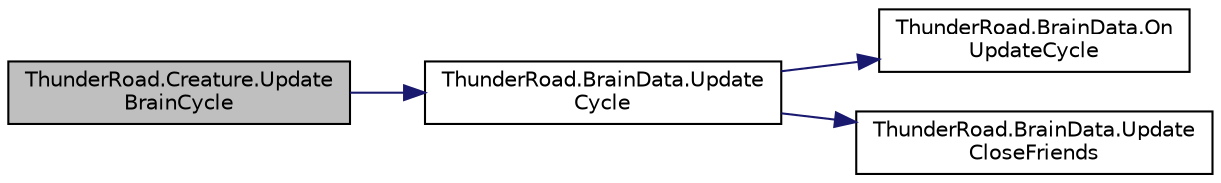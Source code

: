 digraph "ThunderRoad.Creature.UpdateBrainCycle"
{
 // LATEX_PDF_SIZE
  edge [fontname="Helvetica",fontsize="10",labelfontname="Helvetica",labelfontsize="10"];
  node [fontname="Helvetica",fontsize="10",shape=record];
  rankdir="LR";
  Node1 [label="ThunderRoad.Creature.Update\lBrainCycle",height=0.2,width=0.4,color="black", fillcolor="grey75", style="filled", fontcolor="black",tooltip="Updates the brain cycle."];
  Node1 -> Node2 [color="midnightblue",fontsize="10",style="solid",fontname="Helvetica"];
  Node2 [label="ThunderRoad.BrainData.Update\lCycle",height=0.2,width=0.4,color="black", fillcolor="white", style="filled",URL="$class_thunder_road_1_1_brain_data.html#a67ae49a2fc22f4e980188132a564d029",tooltip="Updates the cycle."];
  Node2 -> Node3 [color="midnightblue",fontsize="10",style="solid",fontname="Helvetica"];
  Node3 [label="ThunderRoad.BrainData.On\lUpdateCycle",height=0.2,width=0.4,color="black", fillcolor="white", style="filled",URL="$class_thunder_road_1_1_brain_data.html#afbee82f23c9970f51a5189491006d4f2",tooltip="Called when [update cycle]."];
  Node2 -> Node4 [color="midnightblue",fontsize="10",style="solid",fontname="Helvetica"];
  Node4 [label="ThunderRoad.BrainData.Update\lCloseFriends",height=0.2,width=0.4,color="black", fillcolor="white", style="filled",URL="$class_thunder_road_1_1_brain_data.html#a0f2ec2590eb4bd071ab9c04426b00d0a",tooltip="Updates the close friends."];
}
